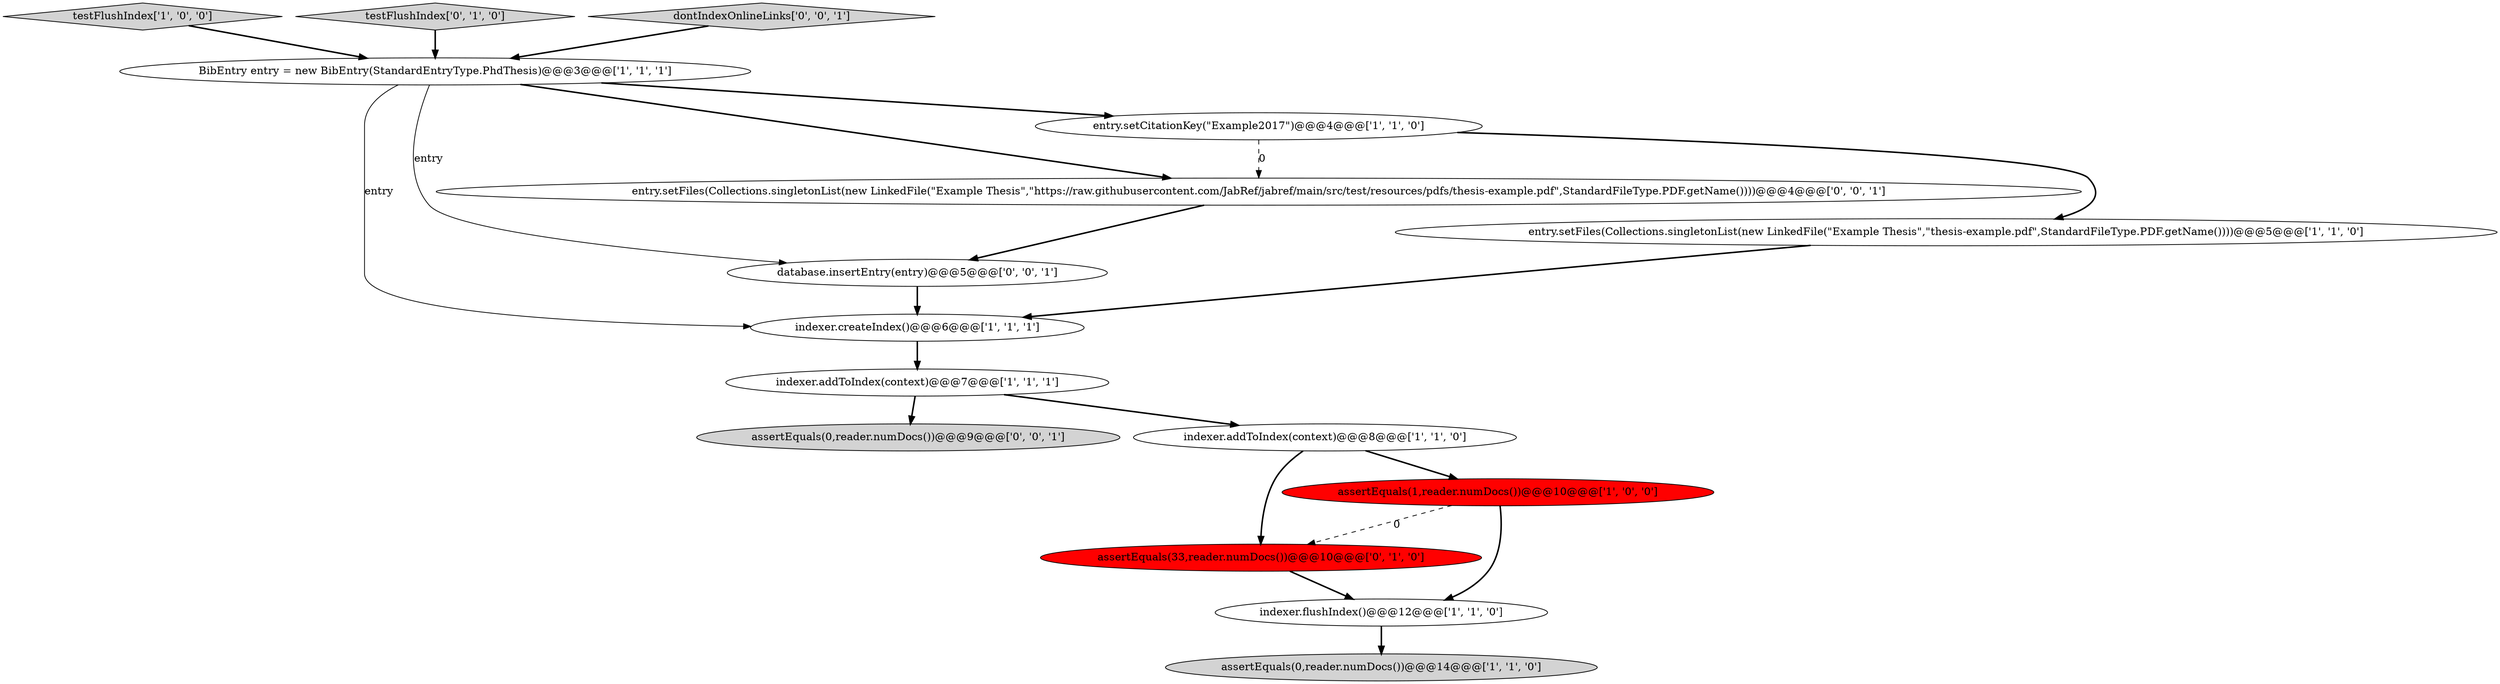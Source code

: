 digraph {
11 [style = filled, label = "assertEquals(33,reader.numDocs())@@@10@@@['0', '1', '0']", fillcolor = red, shape = ellipse image = "AAA1AAABBB2BBB"];
14 [style = filled, label = "assertEquals(0,reader.numDocs())@@@9@@@['0', '0', '1']", fillcolor = lightgray, shape = ellipse image = "AAA0AAABBB3BBB"];
15 [style = filled, label = "database.insertEntry(entry)@@@5@@@['0', '0', '1']", fillcolor = white, shape = ellipse image = "AAA0AAABBB3BBB"];
9 [style = filled, label = "assertEquals(1,reader.numDocs())@@@10@@@['1', '0', '0']", fillcolor = red, shape = ellipse image = "AAA1AAABBB1BBB"];
12 [style = filled, label = "entry.setFiles(Collections.singletonList(new LinkedFile(\"Example Thesis\",\"https://raw.githubusercontent.com/JabRef/jabref/main/src/test/resources/pdfs/thesis-example.pdf\",StandardFileType.PDF.getName())))@@@4@@@['0', '0', '1']", fillcolor = white, shape = ellipse image = "AAA0AAABBB3BBB"];
4 [style = filled, label = "assertEquals(0,reader.numDocs())@@@14@@@['1', '1', '0']", fillcolor = lightgray, shape = ellipse image = "AAA0AAABBB1BBB"];
1 [style = filled, label = "BibEntry entry = new BibEntry(StandardEntryType.PhdThesis)@@@3@@@['1', '1', '1']", fillcolor = white, shape = ellipse image = "AAA0AAABBB1BBB"];
2 [style = filled, label = "testFlushIndex['1', '0', '0']", fillcolor = lightgray, shape = diamond image = "AAA0AAABBB1BBB"];
3 [style = filled, label = "entry.setFiles(Collections.singletonList(new LinkedFile(\"Example Thesis\",\"thesis-example.pdf\",StandardFileType.PDF.getName())))@@@5@@@['1', '1', '0']", fillcolor = white, shape = ellipse image = "AAA0AAABBB1BBB"];
8 [style = filled, label = "indexer.createIndex()@@@6@@@['1', '1', '1']", fillcolor = white, shape = ellipse image = "AAA0AAABBB1BBB"];
5 [style = filled, label = "indexer.addToIndex(context)@@@7@@@['1', '1', '1']", fillcolor = white, shape = ellipse image = "AAA0AAABBB1BBB"];
10 [style = filled, label = "testFlushIndex['0', '1', '0']", fillcolor = lightgray, shape = diamond image = "AAA0AAABBB2BBB"];
0 [style = filled, label = "entry.setCitationKey(\"Example2017\")@@@4@@@['1', '1', '0']", fillcolor = white, shape = ellipse image = "AAA0AAABBB1BBB"];
13 [style = filled, label = "dontIndexOnlineLinks['0', '0', '1']", fillcolor = lightgray, shape = diamond image = "AAA0AAABBB3BBB"];
7 [style = filled, label = "indexer.flushIndex()@@@12@@@['1', '1', '0']", fillcolor = white, shape = ellipse image = "AAA0AAABBB1BBB"];
6 [style = filled, label = "indexer.addToIndex(context)@@@8@@@['1', '1', '0']", fillcolor = white, shape = ellipse image = "AAA0AAABBB1BBB"];
0->3 [style = bold, label=""];
2->1 [style = bold, label=""];
12->15 [style = bold, label=""];
1->0 [style = bold, label=""];
7->4 [style = bold, label=""];
5->14 [style = bold, label=""];
0->12 [style = dashed, label="0"];
9->7 [style = bold, label=""];
13->1 [style = bold, label=""];
1->8 [style = solid, label="entry"];
5->6 [style = bold, label=""];
8->5 [style = bold, label=""];
3->8 [style = bold, label=""];
6->11 [style = bold, label=""];
1->12 [style = bold, label=""];
1->15 [style = solid, label="entry"];
9->11 [style = dashed, label="0"];
6->9 [style = bold, label=""];
10->1 [style = bold, label=""];
15->8 [style = bold, label=""];
11->7 [style = bold, label=""];
}
